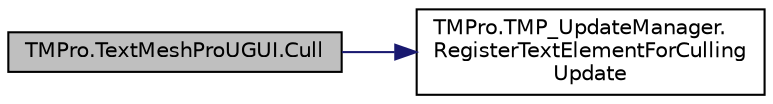digraph "TMPro.TextMeshProUGUI.Cull"
{
 // LATEX_PDF_SIZE
  edge [fontname="Helvetica",fontsize="10",labelfontname="Helvetica",labelfontsize="10"];
  node [fontname="Helvetica",fontsize="10",shape=record];
  rankdir="LR";
  Node1 [label="TMPro.TextMeshProUGUI.Cull",height=0.2,width=0.4,color="black", fillcolor="grey75", style="filled", fontcolor="black",tooltip="Method called when Stencil Mask needs to be updated on this element and parents."];
  Node1 -> Node2 [color="midnightblue",fontsize="10",style="solid",fontname="Helvetica"];
  Node2 [label="TMPro.TMP_UpdateManager.\lRegisterTextElementForCulling\lUpdate",height=0.2,width=0.4,color="black", fillcolor="white", style="filled",URL="$class_t_m_pro_1_1_t_m_p___update_manager.html#af07f103da07d8d3b183840367c38653e",tooltip=" "];
}
